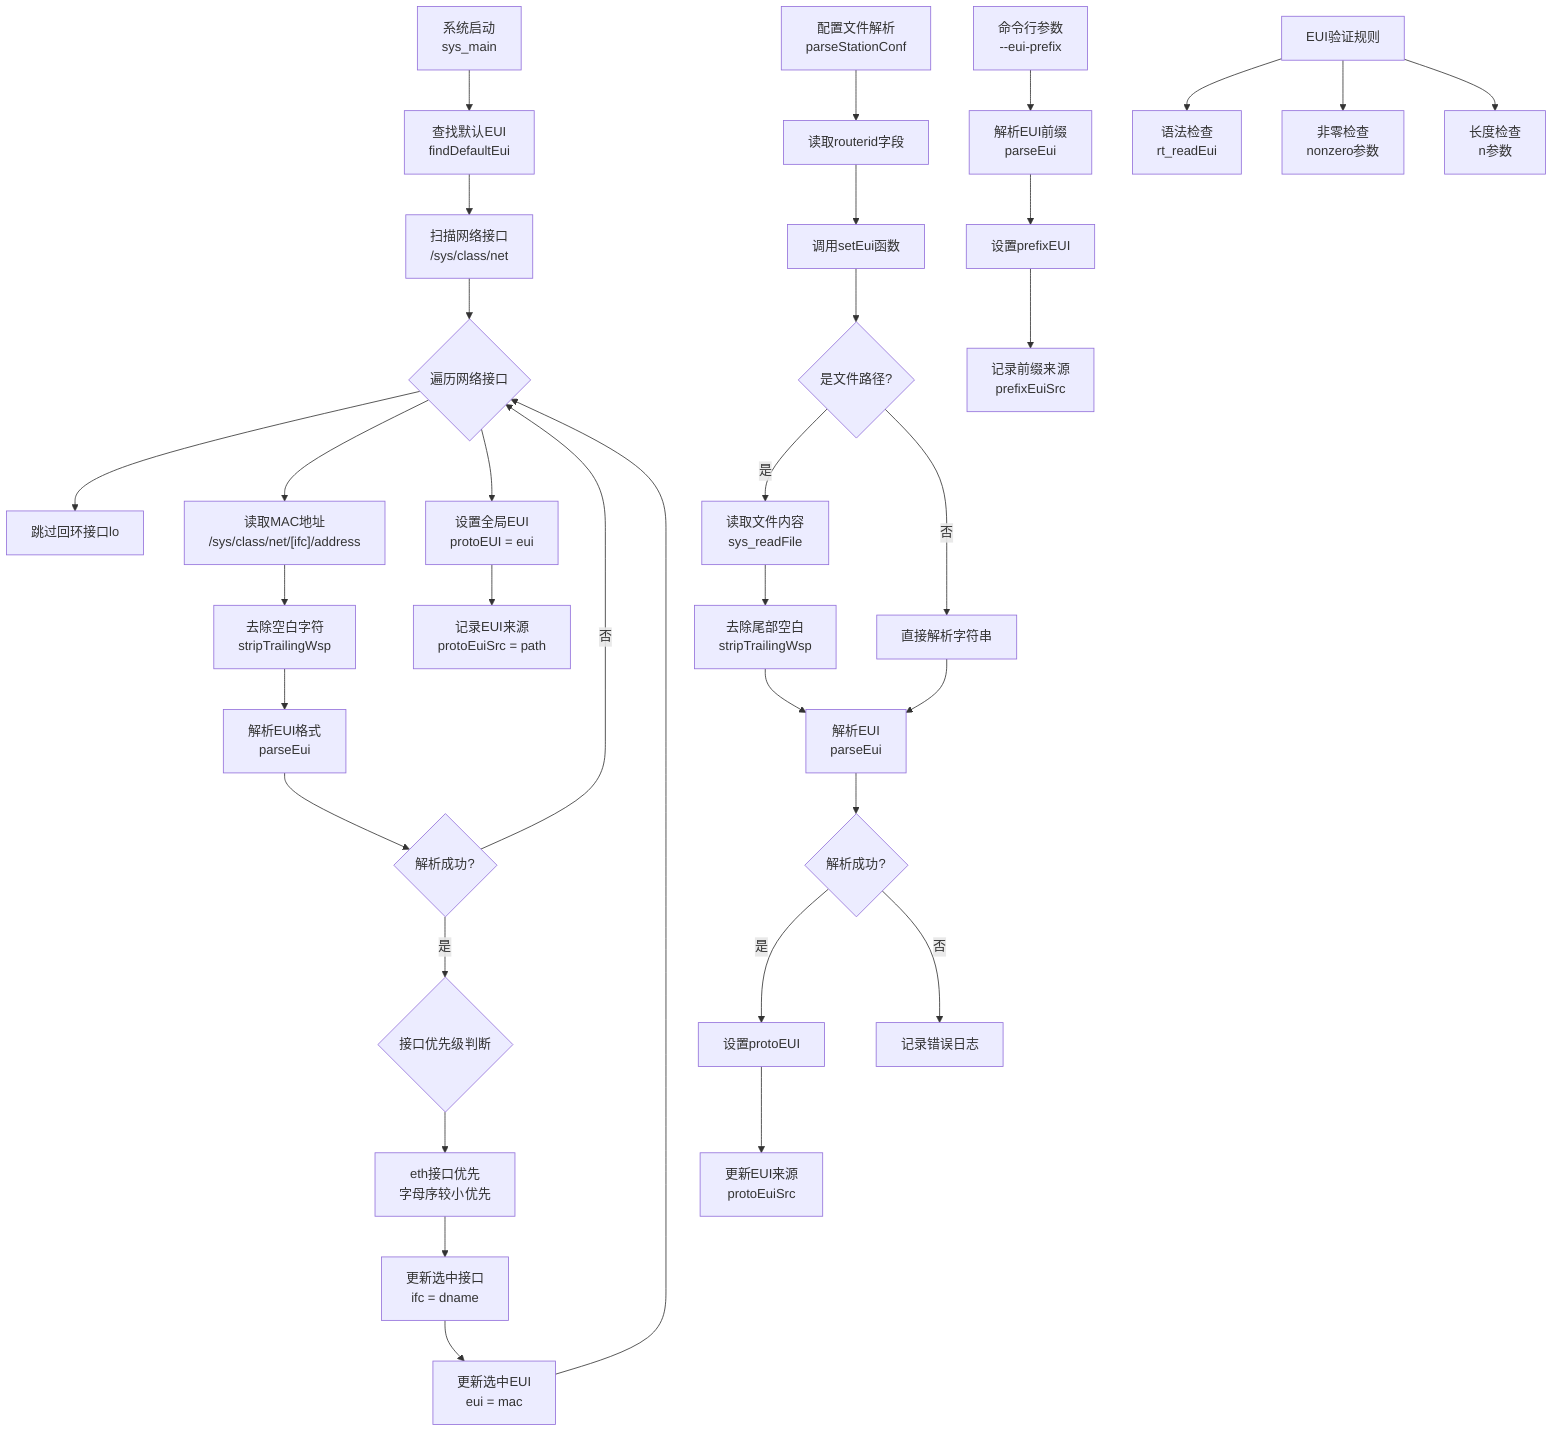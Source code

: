 graph TD
    A["系统启动<br/>sys_main"] --> B["查找默认EUI<br/>findDefaultEui"]
    
    B --> C["扫描网络接口<br/>/sys/class/net"]
    C --> D{"遍历网络接口"}
    D --> E["跳过回环接口lo"]
    D --> F["读取MAC地址<br/>/sys/class/net/[ifc]/address"]
    
    F --> G["去除空白字符<br/>stripTrailingWsp"]
    G --> H["解析EUI格式<br/>parseEui"]
    
    H --> I{"解析成功?"}
    I -->|否| D
    I -->|是| J{"接口优先级判断"}
    
    J --> K["eth接口优先<br/>字母序较小优先"]
    K --> L["更新选中接口<br/>ifc = dname"]
    L --> M["更新选中EUI<br/>eui = mac"]
    M --> D
    
    D --> N["设置全局EUI<br/>protoEUI = eui"]
    N --> O["记录EUI来源<br/>protoEuiSrc = path"]
    
    P["配置文件解析<br/>parseStationConf"] --> Q["读取routerid字段"]
    Q --> R["调用setEui函数"]
    
    R --> S{"是文件路径?"}
    S -->|是| T["读取文件内容<br/>sys_readFile"]
    S -->|否| U["直接解析字符串"]
    
    T --> V["去除尾部空白<br/>stripTrailingWsp"]
    V --> W["解析EUI<br/>parseEui"]
    U --> W
    
    W --> X{"解析成功?"}
    X -->|是| Y["设置protoEUI"]
    X -->|否| Z["记录错误日志"]
    
    Y --> AA["更新EUI来源<br/>protoEuiSrc"]
    
    BB["命令行参数<br/>--eui-prefix"] --> CC["解析EUI前缀<br/>parseEui"]
    CC --> DD["设置prefixEUI"]
    DD --> EE["记录前缀来源<br/>prefixEuiSrc"]
    
    FF["EUI验证规则"] --> GG["语法检查<br/>rt_readEui"]
    FF --> HH["非零检查<br/>nonzero参数"]
    FF --> II["长度检查<br/>n参数"]